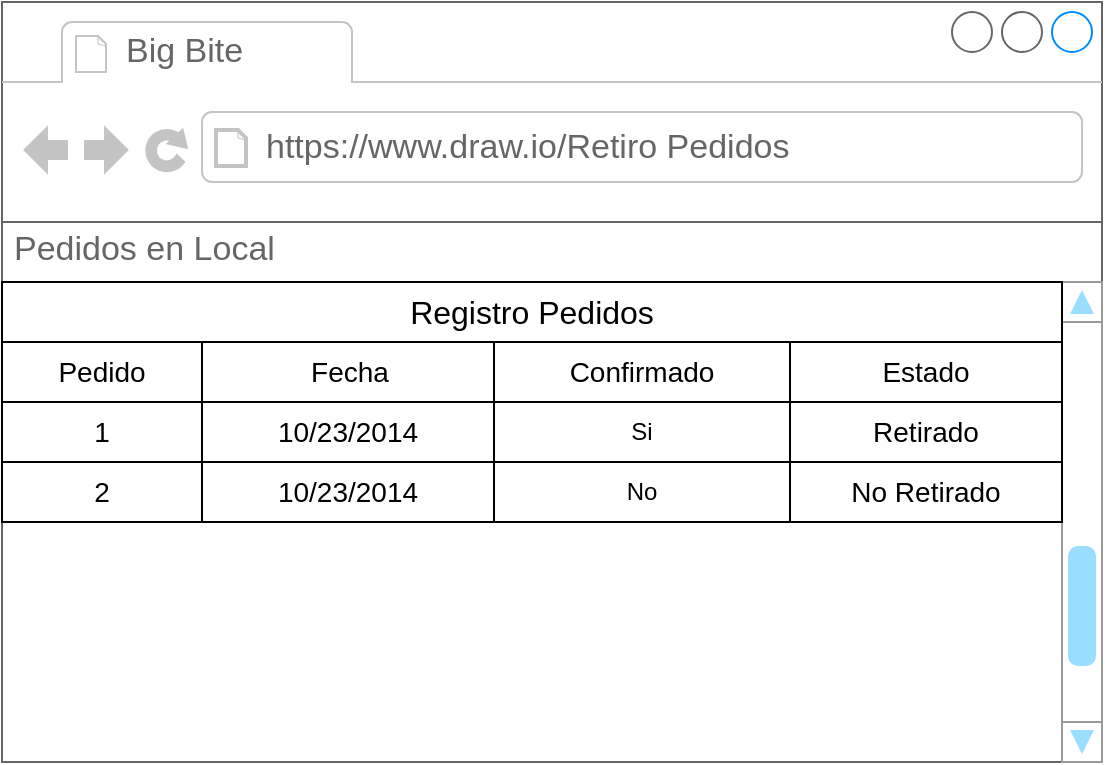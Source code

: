 <mxfile version="28.2.7">
  <diagram id="C5RBs43oDa-KdzZeNtuy" name="Page-1">
    <mxGraphModel dx="1034" dy="698" grid="1" gridSize="10" guides="1" tooltips="1" connect="1" arrows="1" fold="1" page="1" pageScale="1" pageWidth="827" pageHeight="1169" math="0" shadow="0">
      <root>
        <mxCell id="WIyWlLk6GJQsqaUBKTNV-0" />
        <mxCell id="WIyWlLk6GJQsqaUBKTNV-1" parent="WIyWlLk6GJQsqaUBKTNV-0" />
        <mxCell id="1TLW6MpRuJxCBeh3q2ZN-0" value="" style="strokeWidth=1;shadow=0;dashed=0;align=center;html=1;shape=mxgraph.mockup.containers.browserWindow;rSize=0;strokeColor=#666666;strokeColor2=#008cff;strokeColor3=#c4c4c4;mainText=,;recursiveResize=0;container=0;" vertex="1" parent="WIyWlLk6GJQsqaUBKTNV-1">
          <mxGeometry x="110" y="130" width="550" height="380" as="geometry" />
        </mxCell>
        <mxCell id="1TLW6MpRuJxCBeh3q2ZN-1" value="Big Bite" style="strokeWidth=1;shadow=0;dashed=0;align=center;html=1;shape=mxgraph.mockup.containers.anchor;fontSize=17;fontColor=#666666;align=left;whiteSpace=wrap;" vertex="1" parent="WIyWlLk6GJQsqaUBKTNV-1">
          <mxGeometry x="170" y="142" width="110" height="26" as="geometry" />
        </mxCell>
        <mxCell id="1TLW6MpRuJxCBeh3q2ZN-2" value="https://www.draw.io/Retiro Pedidos" style="strokeWidth=1;shadow=0;dashed=0;align=center;html=1;shape=mxgraph.mockup.containers.anchor;rSize=0;fontSize=17;fontColor=#666666;align=left;" vertex="1" parent="WIyWlLk6GJQsqaUBKTNV-1">
          <mxGeometry x="240" y="190" width="250" height="26" as="geometry" />
        </mxCell>
        <mxCell id="1TLW6MpRuJxCBeh3q2ZN-3" value="Pedidos en Local" style="strokeWidth=1;shadow=0;dashed=0;align=center;html=1;shape=mxgraph.mockup.text.textBox;fontColor=#666666;align=left;fontSize=17;spacingLeft=4;spacingTop=-3;whiteSpace=wrap;strokeColor=#666666;mainText=" vertex="1" parent="WIyWlLk6GJQsqaUBKTNV-1">
          <mxGeometry x="110" y="240" width="550" height="30" as="geometry" />
        </mxCell>
        <mxCell id="1TLW6MpRuJxCBeh3q2ZN-17" value="" style="verticalLabelPosition=bottom;shadow=0;dashed=0;align=center;html=1;verticalAlign=top;strokeWidth=1;shape=mxgraph.mockup.navigation.scrollBar;strokeColor=#999999;barPos=20;fillColor2=#99ddff;strokeColor2=none;direction=north;" vertex="1" parent="WIyWlLk6GJQsqaUBKTNV-1">
          <mxGeometry x="640" y="270" width="20" height="240" as="geometry" />
        </mxCell>
        <mxCell id="1TLW6MpRuJxCBeh3q2ZN-34" value="&lt;font style=&quot;font-size: 16px;&quot;&gt;Registro Pedidos&lt;/font&gt;" style="rounded=0;whiteSpace=wrap;html=1;" vertex="1" parent="WIyWlLk6GJQsqaUBKTNV-1">
          <mxGeometry x="110" y="270" width="530" height="30" as="geometry" />
        </mxCell>
        <mxCell id="1TLW6MpRuJxCBeh3q2ZN-35" value="&lt;font style=&quot;font-size: 14px;&quot;&gt;Pedido&lt;/font&gt;" style="rounded=0;whiteSpace=wrap;html=1;" vertex="1" parent="WIyWlLk6GJQsqaUBKTNV-1">
          <mxGeometry x="110" y="300" width="100" height="30" as="geometry" />
        </mxCell>
        <mxCell id="1TLW6MpRuJxCBeh3q2ZN-36" value="&lt;font style=&quot;font-size: 14px;&quot;&gt;1&lt;/font&gt;" style="rounded=0;whiteSpace=wrap;html=1;" vertex="1" parent="WIyWlLk6GJQsqaUBKTNV-1">
          <mxGeometry x="110" y="330" width="100" height="30" as="geometry" />
        </mxCell>
        <mxCell id="1TLW6MpRuJxCBeh3q2ZN-39" value="&lt;font style=&quot;font-size: 14px;&quot;&gt;Estado&lt;/font&gt;" style="rounded=0;whiteSpace=wrap;html=1;" vertex="1" parent="WIyWlLk6GJQsqaUBKTNV-1">
          <mxGeometry x="504" y="300" width="136" height="30" as="geometry" />
        </mxCell>
        <mxCell id="1TLW6MpRuJxCBeh3q2ZN-43" value="&lt;font style=&quot;font-size: 14px;&quot;&gt;Fecha&lt;/font&gt;" style="rounded=0;whiteSpace=wrap;html=1;" vertex="1" parent="WIyWlLk6GJQsqaUBKTNV-1">
          <mxGeometry x="210" y="300" width="148" height="30" as="geometry" />
        </mxCell>
        <mxCell id="1TLW6MpRuJxCBeh3q2ZN-44" value="&lt;font style=&quot;font-size: 14px;&quot;&gt;Confirmado&lt;/font&gt;" style="rounded=0;whiteSpace=wrap;html=1;" vertex="1" parent="WIyWlLk6GJQsqaUBKTNV-1">
          <mxGeometry x="356" y="300" width="148" height="30" as="geometry" />
        </mxCell>
        <mxCell id="1TLW6MpRuJxCBeh3q2ZN-47" value="Si" style="rounded=0;whiteSpace=wrap;html=1;" vertex="1" parent="WIyWlLk6GJQsqaUBKTNV-1">
          <mxGeometry x="356" y="330" width="148" height="30" as="geometry" />
        </mxCell>
        <mxCell id="1TLW6MpRuJxCBeh3q2ZN-48" value="&lt;font style=&quot;font-size: 14px;&quot;&gt;Retirado&lt;/font&gt;" style="rounded=0;whiteSpace=wrap;html=1;" vertex="1" parent="WIyWlLk6GJQsqaUBKTNV-1">
          <mxGeometry x="504" y="330" width="136" height="30" as="geometry" />
        </mxCell>
        <mxCell id="1TLW6MpRuJxCBeh3q2ZN-49" value="&lt;font style=&quot;font-size: 14px;&quot;&gt;10/23/2014&lt;/font&gt;" style="rounded=0;whiteSpace=wrap;html=1;" vertex="1" parent="WIyWlLk6GJQsqaUBKTNV-1">
          <mxGeometry x="210" y="330" width="146" height="30" as="geometry" />
        </mxCell>
        <mxCell id="1TLW6MpRuJxCBeh3q2ZN-50" value="&lt;span style=&quot;font-size: 14px;&quot;&gt;10/23/2014&lt;/span&gt;" style="rounded=0;whiteSpace=wrap;html=1;" vertex="1" parent="WIyWlLk6GJQsqaUBKTNV-1">
          <mxGeometry x="210" y="360" width="146" height="30" as="geometry" />
        </mxCell>
        <mxCell id="1TLW6MpRuJxCBeh3q2ZN-51" value="No" style="rounded=0;whiteSpace=wrap;html=1;" vertex="1" parent="WIyWlLk6GJQsqaUBKTNV-1">
          <mxGeometry x="356" y="360" width="148" height="30" as="geometry" />
        </mxCell>
        <mxCell id="1TLW6MpRuJxCBeh3q2ZN-52" value="&lt;font style=&quot;font-size: 14px;&quot;&gt;No Retirado&lt;/font&gt;" style="rounded=0;whiteSpace=wrap;html=1;" vertex="1" parent="WIyWlLk6GJQsqaUBKTNV-1">
          <mxGeometry x="504" y="360" width="136" height="30" as="geometry" />
        </mxCell>
        <mxCell id="1TLW6MpRuJxCBeh3q2ZN-53" value="&lt;font style=&quot;font-size: 14px;&quot;&gt;2&lt;/font&gt;" style="rounded=0;whiteSpace=wrap;html=1;" vertex="1" parent="WIyWlLk6GJQsqaUBKTNV-1">
          <mxGeometry x="110" y="360" width="100" height="30" as="geometry" />
        </mxCell>
      </root>
    </mxGraphModel>
  </diagram>
</mxfile>
